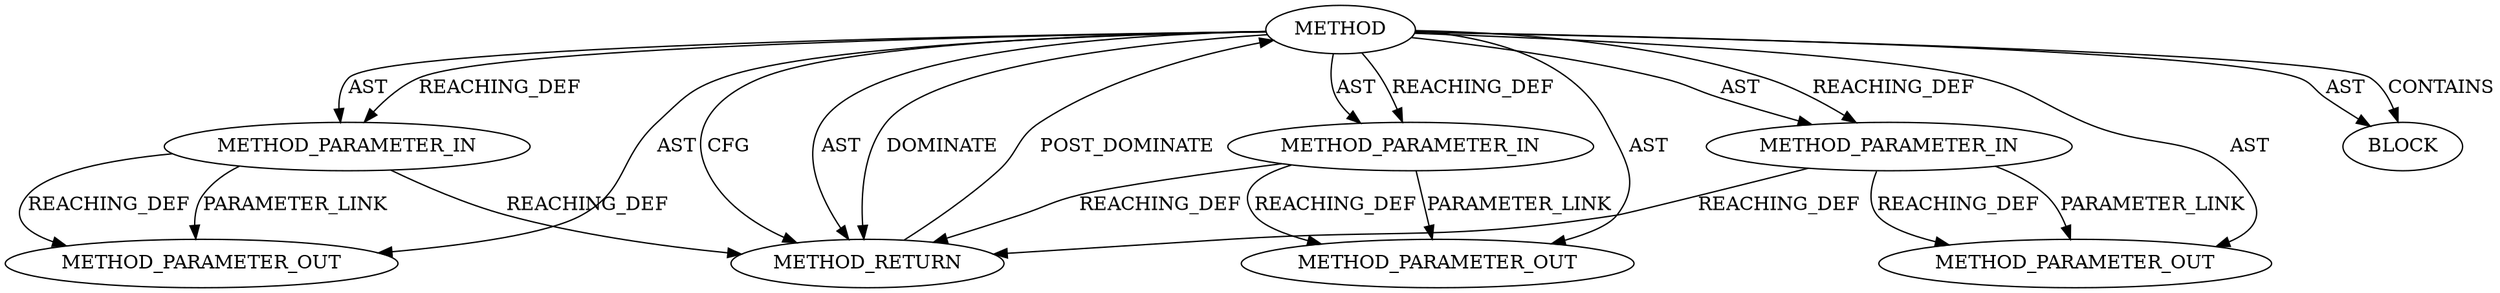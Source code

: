 digraph {
  21906 [label=METHOD_PARAMETER_OUT ORDER=3 CODE="p3" IS_VARIADIC=false TYPE_FULL_NAME="ANY" EVALUATION_STRATEGY="BY_VALUE" INDEX=3 NAME="p3"]
  19738 [label=METHOD AST_PARENT_TYPE="NAMESPACE_BLOCK" AST_PARENT_FULL_NAME="<global>" ORDER=0 CODE="<empty>" FULL_NAME="min_t" IS_EXTERNAL=true FILENAME="<empty>" SIGNATURE="" NAME="min_t"]
  19740 [label=METHOD_PARAMETER_IN ORDER=2 CODE="p2" IS_VARIADIC=false TYPE_FULL_NAME="ANY" EVALUATION_STRATEGY="BY_VALUE" INDEX=2 NAME="p2"]
  19741 [label=METHOD_PARAMETER_IN ORDER=3 CODE="p3" IS_VARIADIC=false TYPE_FULL_NAME="ANY" EVALUATION_STRATEGY="BY_VALUE" INDEX=3 NAME="p3"]
  19742 [label=BLOCK ORDER=1 ARGUMENT_INDEX=1 CODE="<empty>" TYPE_FULL_NAME="ANY"]
  19743 [label=METHOD_RETURN ORDER=2 CODE="RET" TYPE_FULL_NAME="ANY" EVALUATION_STRATEGY="BY_VALUE"]
  19739 [label=METHOD_PARAMETER_IN ORDER=1 CODE="p1" IS_VARIADIC=false TYPE_FULL_NAME="ANY" EVALUATION_STRATEGY="BY_VALUE" INDEX=1 NAME="p1"]
  21904 [label=METHOD_PARAMETER_OUT ORDER=1 CODE="p1" IS_VARIADIC=false TYPE_FULL_NAME="ANY" EVALUATION_STRATEGY="BY_VALUE" INDEX=1 NAME="p1"]
  21905 [label=METHOD_PARAMETER_OUT ORDER=2 CODE="p2" IS_VARIADIC=false TYPE_FULL_NAME="ANY" EVALUATION_STRATEGY="BY_VALUE" INDEX=2 NAME="p2"]
  19738 -> 19739 [label=REACHING_DEF VARIABLE=""]
  19739 -> 19743 [label=REACHING_DEF VARIABLE="p1"]
  19741 -> 21906 [label=PARAMETER_LINK ]
  19738 -> 19743 [label=DOMINATE ]
  19738 -> 19743 [label=CFG ]
  19740 -> 21905 [label=PARAMETER_LINK ]
  19741 -> 19743 [label=REACHING_DEF VARIABLE="p3"]
  19738 -> 19742 [label=CONTAINS ]
  19738 -> 21904 [label=AST ]
  19740 -> 19743 [label=REACHING_DEF VARIABLE="p2"]
  19739 -> 21904 [label=PARAMETER_LINK ]
  19738 -> 19741 [label=AST ]
  19738 -> 19740 [label=REACHING_DEF VARIABLE=""]
  19738 -> 21906 [label=AST ]
  19738 -> 19740 [label=AST ]
  19738 -> 21905 [label=AST ]
  19740 -> 21905 [label=REACHING_DEF VARIABLE="p2"]
  19743 -> 19738 [label=POST_DOMINATE ]
  19741 -> 21906 [label=REACHING_DEF VARIABLE="p3"]
  19738 -> 19741 [label=REACHING_DEF VARIABLE=""]
  19739 -> 21904 [label=REACHING_DEF VARIABLE="p1"]
  19738 -> 19742 [label=AST ]
  19738 -> 19743 [label=AST ]
  19738 -> 19739 [label=AST ]
}
